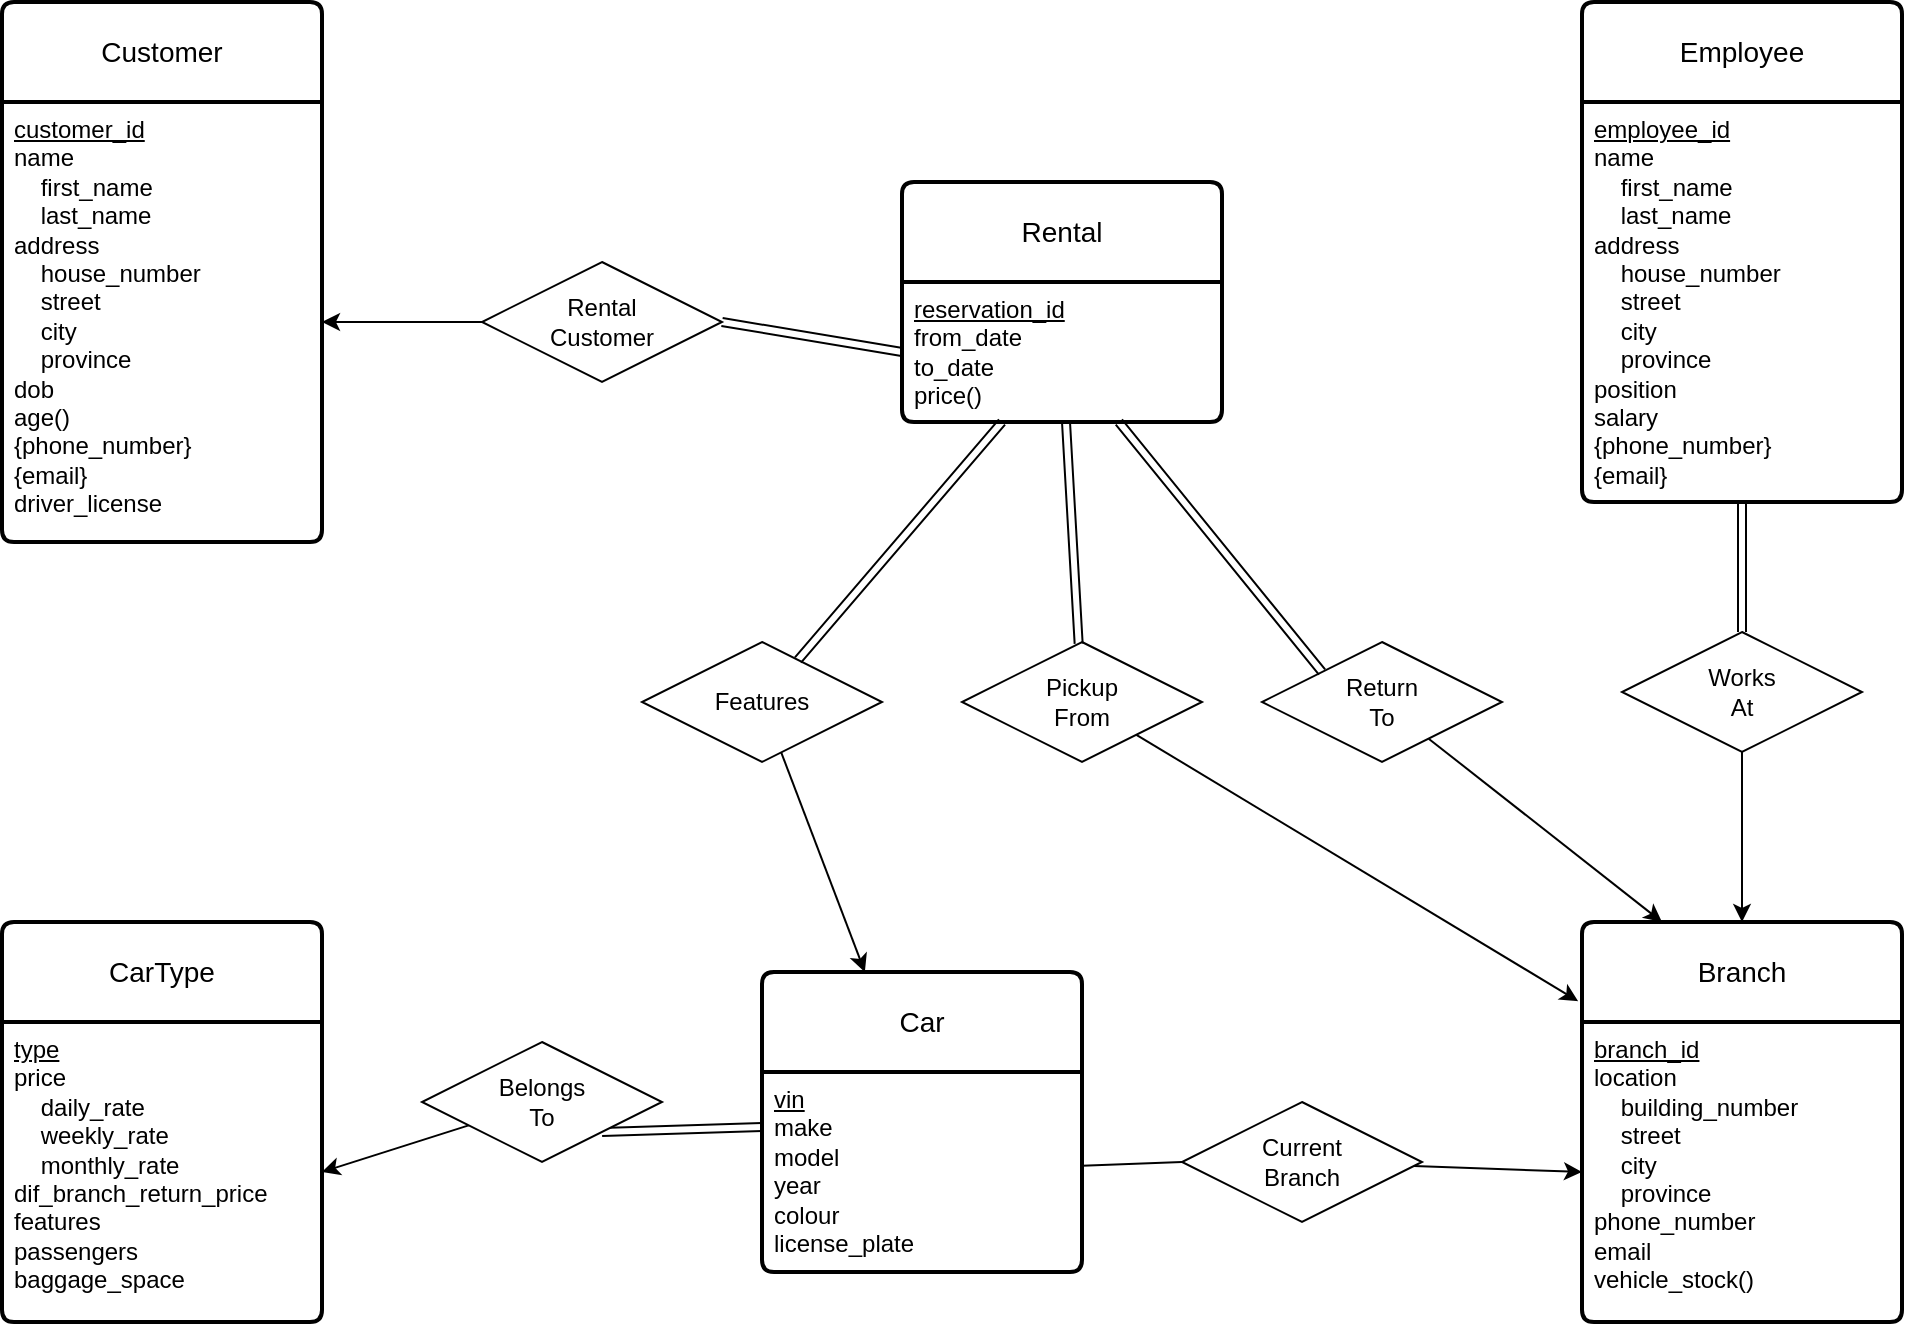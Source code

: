 <mxfile version="21.3.3" type="device">
  <diagram name="Page-1" id="CniBunOmqXta35nQpLbO">
    <mxGraphModel dx="1320" dy="913" grid="1" gridSize="10" guides="1" tooltips="1" connect="1" arrows="1" fold="1" page="1" pageScale="1" pageWidth="1100" pageHeight="850" math="0" shadow="0">
      <root>
        <mxCell id="0" />
        <mxCell id="1" parent="0" />
        <mxCell id="F41ZufajS2eoDQZVd0Zo-3" value="Customer" style="swimlane;childLayout=stackLayout;horizontal=1;startSize=50;horizontalStack=0;rounded=1;fontSize=14;fontStyle=0;strokeWidth=2;resizeParent=0;resizeLast=1;shadow=0;dashed=0;align=center;arcSize=4;whiteSpace=wrap;html=1;" parent="1" vertex="1">
          <mxGeometry x="60" y="80" width="160" height="270" as="geometry" />
        </mxCell>
        <mxCell id="F41ZufajS2eoDQZVd0Zo-4" value="&lt;u&gt;customer_id&lt;/u&gt;&lt;br&gt;name&lt;br&gt;&lt;span style=&quot;white-space: pre;&quot;&gt;&amp;nbsp;   &lt;/span&gt;first_name&lt;br&gt;&lt;span style=&quot;white-space: pre;&quot;&gt;&amp;nbsp;   &lt;/span&gt;last_name&lt;br&gt;address&lt;br&gt;&lt;span style=&quot;white-space: pre;&quot;&gt;    &lt;/span&gt;house_number&lt;br&gt;&lt;span style=&quot;white-space: pre;&quot;&gt;    &lt;/span&gt;street&lt;br&gt;&lt;span style=&quot;white-space: pre;&quot;&gt;    &lt;/span&gt;city&lt;br&gt;&lt;span style=&quot;white-space: pre;&quot;&gt;    &lt;/span&gt;province&lt;br&gt;dob&lt;br&gt;age()&lt;br&gt;{phone_number}&lt;br&gt;{email}&lt;br&gt;driver_license" style="align=left;strokeColor=none;fillColor=none;spacingLeft=4;fontSize=12;verticalAlign=top;resizable=0;rotatable=0;part=1;html=1;" parent="F41ZufajS2eoDQZVd0Zo-3" vertex="1">
          <mxGeometry y="50" width="160" height="220" as="geometry" />
        </mxCell>
        <mxCell id="F41ZufajS2eoDQZVd0Zo-44" style="rounded=0;orthogonalLoop=1;jettySize=auto;html=1;entryX=1;entryY=0.5;entryDx=0;entryDy=0;shape=link;exitX=0;exitY=0.5;exitDx=0;exitDy=0;" parent="1" source="F41ZufajS2eoDQZVd0Zo-6" target="F41ZufajS2eoDQZVd0Zo-7" edge="1">
          <mxGeometry relative="1" as="geometry" />
        </mxCell>
        <mxCell id="F41ZufajS2eoDQZVd0Zo-5" value="Rental" style="swimlane;childLayout=stackLayout;horizontal=1;startSize=50;horizontalStack=0;rounded=1;fontSize=14;fontStyle=0;strokeWidth=2;resizeParent=0;resizeLast=1;shadow=0;dashed=0;align=center;arcSize=4;whiteSpace=wrap;html=1;" parent="1" vertex="1">
          <mxGeometry x="510" y="170" width="160" height="120" as="geometry" />
        </mxCell>
        <mxCell id="F41ZufajS2eoDQZVd0Zo-6" value="&lt;u&gt;reservation_id&lt;/u&gt;&lt;br&gt;from_date&lt;br&gt;to_date&lt;br&gt;price()&lt;br&gt;" style="align=left;strokeColor=none;fillColor=none;spacingLeft=4;fontSize=12;verticalAlign=top;resizable=0;rotatable=0;part=1;html=1;" parent="F41ZufajS2eoDQZVd0Zo-5" vertex="1">
          <mxGeometry y="50" width="160" height="70" as="geometry" />
        </mxCell>
        <mxCell id="iP9NY3LbkKQzoNnSIwt3-3" style="edgeStyle=orthogonalEdgeStyle;rounded=0;orthogonalLoop=1;jettySize=auto;html=1;exitX=0.5;exitY=1;exitDx=0;exitDy=0;" edge="1" parent="F41ZufajS2eoDQZVd0Zo-5" source="F41ZufajS2eoDQZVd0Zo-6" target="F41ZufajS2eoDQZVd0Zo-6">
          <mxGeometry relative="1" as="geometry" />
        </mxCell>
        <mxCell id="F41ZufajS2eoDQZVd0Zo-45" style="rounded=0;orthogonalLoop=1;jettySize=auto;html=1;" parent="1" source="F41ZufajS2eoDQZVd0Zo-7" target="F41ZufajS2eoDQZVd0Zo-4" edge="1">
          <mxGeometry relative="1" as="geometry" />
        </mxCell>
        <mxCell id="F41ZufajS2eoDQZVd0Zo-7" value="Rental&lt;br&gt;Customer" style="shape=rhombus;perimeter=rhombusPerimeter;whiteSpace=wrap;html=1;align=center;" parent="1" vertex="1">
          <mxGeometry x="300" y="210" width="120" height="60" as="geometry" />
        </mxCell>
        <mxCell id="F41ZufajS2eoDQZVd0Zo-20" style="rounded=0;orthogonalLoop=1;jettySize=auto;html=1;entryX=1;entryY=1;entryDx=0;entryDy=0;shape=link;" parent="1" source="F41ZufajS2eoDQZVd0Zo-15" target="F41ZufajS2eoDQZVd0Zo-19" edge="1">
          <mxGeometry relative="1" as="geometry" />
        </mxCell>
        <mxCell id="F41ZufajS2eoDQZVd0Zo-15" value="Car" style="swimlane;childLayout=stackLayout;horizontal=1;startSize=50;horizontalStack=0;rounded=1;fontSize=14;fontStyle=0;strokeWidth=2;resizeParent=0;resizeLast=1;shadow=0;dashed=0;align=center;arcSize=4;whiteSpace=wrap;html=1;" parent="1" vertex="1">
          <mxGeometry x="440" y="565" width="160" height="150" as="geometry" />
        </mxCell>
        <mxCell id="F41ZufajS2eoDQZVd0Zo-16" value="&lt;u&gt;vin&lt;/u&gt;&lt;br&gt;make&lt;br&gt;model&lt;br&gt;year&lt;br&gt;colour&lt;br&gt;license_plate" style="align=left;strokeColor=none;fillColor=none;spacingLeft=4;fontSize=12;verticalAlign=top;resizable=0;rotatable=0;part=1;html=1;" parent="F41ZufajS2eoDQZVd0Zo-15" vertex="1">
          <mxGeometry y="50" width="160" height="100" as="geometry" />
        </mxCell>
        <mxCell id="F41ZufajS2eoDQZVd0Zo-17" value="CarType" style="swimlane;childLayout=stackLayout;horizontal=1;startSize=50;horizontalStack=0;rounded=1;fontSize=14;fontStyle=0;strokeWidth=2;resizeParent=0;resizeLast=1;shadow=0;dashed=0;align=center;arcSize=4;whiteSpace=wrap;html=1;" parent="1" vertex="1">
          <mxGeometry x="60" y="540" width="160" height="200" as="geometry" />
        </mxCell>
        <mxCell id="F41ZufajS2eoDQZVd0Zo-18" value="&lt;u&gt;type&lt;/u&gt;&lt;br&gt;price&lt;br&gt;&lt;span style=&quot;white-space: pre;&quot;&gt;    &lt;/span&gt;daily_rate&lt;br&gt;&lt;span style=&quot;white-space: pre;&quot;&gt;    &lt;/span&gt;weekly_rate&lt;br&gt;&lt;span style=&quot;white-space: pre;&quot;&gt;    &lt;/span&gt;monthly_rate&lt;br&gt;dif_branch_return_price&lt;br&gt;features&lt;br&gt;passengers&lt;br&gt;baggage_space" style="align=left;strokeColor=none;fillColor=none;spacingLeft=4;fontSize=12;verticalAlign=top;resizable=0;rotatable=0;part=1;html=1;" parent="F41ZufajS2eoDQZVd0Zo-17" vertex="1">
          <mxGeometry y="50" width="160" height="150" as="geometry" />
        </mxCell>
        <mxCell id="F41ZufajS2eoDQZVd0Zo-21" style="rounded=0;orthogonalLoop=1;jettySize=auto;html=1;entryX=1;entryY=0.5;entryDx=0;entryDy=0;" parent="1" source="F41ZufajS2eoDQZVd0Zo-19" target="F41ZufajS2eoDQZVd0Zo-18" edge="1">
          <mxGeometry relative="1" as="geometry" />
        </mxCell>
        <mxCell id="F41ZufajS2eoDQZVd0Zo-19" value="Belongs&lt;br&gt;To" style="shape=rhombus;perimeter=rhombusPerimeter;whiteSpace=wrap;html=1;align=center;" parent="1" vertex="1">
          <mxGeometry x="270" y="600" width="120" height="60" as="geometry" />
        </mxCell>
        <mxCell id="F41ZufajS2eoDQZVd0Zo-24" style="rounded=0;orthogonalLoop=1;jettySize=auto;html=1;" parent="1" source="F41ZufajS2eoDQZVd0Zo-22" target="F41ZufajS2eoDQZVd0Zo-15" edge="1">
          <mxGeometry relative="1" as="geometry" />
        </mxCell>
        <mxCell id="F41ZufajS2eoDQZVd0Zo-22" value="Features" style="shape=rhombus;perimeter=rhombusPerimeter;whiteSpace=wrap;html=1;align=center;" parent="1" vertex="1">
          <mxGeometry x="380" y="400" width="120" height="60" as="geometry" />
        </mxCell>
        <mxCell id="F41ZufajS2eoDQZVd0Zo-23" style="rounded=0;orthogonalLoop=1;jettySize=auto;html=1;shape=link;" parent="1" source="F41ZufajS2eoDQZVd0Zo-6" target="F41ZufajS2eoDQZVd0Zo-22" edge="1">
          <mxGeometry relative="1" as="geometry" />
        </mxCell>
        <mxCell id="F41ZufajS2eoDQZVd0Zo-25" value="Branch" style="swimlane;childLayout=stackLayout;horizontal=1;startSize=50;horizontalStack=0;rounded=1;fontSize=14;fontStyle=0;strokeWidth=2;resizeParent=0;resizeLast=1;shadow=0;dashed=0;align=center;arcSize=4;whiteSpace=wrap;html=1;" parent="1" vertex="1">
          <mxGeometry x="850" y="540" width="160" height="200" as="geometry" />
        </mxCell>
        <mxCell id="F41ZufajS2eoDQZVd0Zo-26" value="&lt;u&gt;branch_id&lt;/u&gt;&lt;br&gt;location&lt;br&gt;&lt;span style=&quot;white-space: pre;&quot;&gt;    &lt;/span&gt;building_number&lt;br&gt;&lt;span style=&quot;white-space: pre;&quot;&gt;    &lt;/span&gt;street&lt;br&gt;&lt;span style=&quot;white-space: pre;&quot;&gt;    &lt;/span&gt;city&lt;br&gt;&lt;span style=&quot;white-space: pre;&quot;&gt;    &lt;/span&gt;province&lt;br&gt;phone_number&lt;br&gt;email&lt;br&gt;vehicle_stock()" style="align=left;strokeColor=none;fillColor=none;spacingLeft=4;fontSize=12;verticalAlign=top;resizable=0;rotatable=0;part=1;html=1;" parent="F41ZufajS2eoDQZVd0Zo-25" vertex="1">
          <mxGeometry y="50" width="160" height="150" as="geometry" />
        </mxCell>
        <mxCell id="F41ZufajS2eoDQZVd0Zo-43" style="rounded=0;orthogonalLoop=1;jettySize=auto;html=1;entryX=0;entryY=0.5;entryDx=0;entryDy=0;" parent="1" source="F41ZufajS2eoDQZVd0Zo-29" target="F41ZufajS2eoDQZVd0Zo-26" edge="1">
          <mxGeometry relative="1" as="geometry">
            <mxPoint x="650" y="510" as="targetPoint" />
          </mxGeometry>
        </mxCell>
        <mxCell id="F41ZufajS2eoDQZVd0Zo-29" value="Current&lt;br&gt;Branch" style="shape=rhombus;perimeter=rhombusPerimeter;whiteSpace=wrap;html=1;align=center;" parent="1" vertex="1">
          <mxGeometry x="650" y="630" width="120" height="60" as="geometry" />
        </mxCell>
        <mxCell id="F41ZufajS2eoDQZVd0Zo-32" style="rounded=0;orthogonalLoop=1;jettySize=auto;html=1;entryX=-0.012;entryY=0.198;entryDx=0;entryDy=0;entryPerimeter=0;" parent="1" source="F41ZufajS2eoDQZVd0Zo-30" target="F41ZufajS2eoDQZVd0Zo-25" edge="1">
          <mxGeometry relative="1" as="geometry" />
        </mxCell>
        <mxCell id="F41ZufajS2eoDQZVd0Zo-30" value="Pickup&lt;br&gt;From" style="shape=rhombus;perimeter=rhombusPerimeter;whiteSpace=wrap;html=1;align=center;" parent="1" vertex="1">
          <mxGeometry x="540" y="400" width="120" height="60" as="geometry" />
        </mxCell>
        <mxCell id="F41ZufajS2eoDQZVd0Zo-35" style="rounded=0;orthogonalLoop=1;jettySize=auto;html=1;entryX=0.25;entryY=0;entryDx=0;entryDy=0;" parent="1" source="F41ZufajS2eoDQZVd0Zo-31" target="F41ZufajS2eoDQZVd0Zo-25" edge="1">
          <mxGeometry relative="1" as="geometry" />
        </mxCell>
        <mxCell id="F41ZufajS2eoDQZVd0Zo-31" value="Return&lt;br&gt;To" style="shape=rhombus;perimeter=rhombusPerimeter;whiteSpace=wrap;html=1;align=center;" parent="1" vertex="1">
          <mxGeometry x="690" y="400" width="120" height="60" as="geometry" />
        </mxCell>
        <mxCell id="F41ZufajS2eoDQZVd0Zo-33" style="rounded=0;orthogonalLoop=1;jettySize=auto;html=1;shape=link;" parent="1" source="F41ZufajS2eoDQZVd0Zo-6" target="F41ZufajS2eoDQZVd0Zo-30" edge="1">
          <mxGeometry relative="1" as="geometry" />
        </mxCell>
        <mxCell id="F41ZufajS2eoDQZVd0Zo-34" style="rounded=0;orthogonalLoop=1;jettySize=auto;html=1;entryX=0;entryY=0;entryDx=0;entryDy=0;shape=link;" parent="1" source="F41ZufajS2eoDQZVd0Zo-6" target="F41ZufajS2eoDQZVd0Zo-31" edge="1">
          <mxGeometry relative="1" as="geometry" />
        </mxCell>
        <mxCell id="F41ZufajS2eoDQZVd0Zo-36" value="Employee" style="swimlane;childLayout=stackLayout;horizontal=1;startSize=50;horizontalStack=0;rounded=1;fontSize=14;fontStyle=0;strokeWidth=2;resizeParent=0;resizeLast=1;shadow=0;dashed=0;align=center;arcSize=4;whiteSpace=wrap;html=1;" parent="1" vertex="1">
          <mxGeometry x="850" y="80" width="160" height="250" as="geometry" />
        </mxCell>
        <mxCell id="F41ZufajS2eoDQZVd0Zo-37" value="&lt;u&gt;employee_id&lt;/u&gt;&lt;br&gt;name&lt;br&gt;&lt;span style=&quot;&quot;&gt;&lt;/span&gt;&amp;nbsp; &amp;nbsp; first_name&lt;br&gt;&lt;span style=&quot;&quot;&gt;&lt;/span&gt;&amp;nbsp; &amp;nbsp; last_name&lt;br&gt;address&lt;br&gt;&lt;span style=&quot;&quot;&gt;&lt;/span&gt;&amp;nbsp; &amp;nbsp; house_number&lt;br&gt;&lt;span style=&quot;&quot;&gt;&lt;/span&gt;&amp;nbsp; &amp;nbsp; street&lt;br&gt;&lt;span style=&quot;&quot;&gt;&lt;/span&gt;&amp;nbsp; &amp;nbsp; city&lt;br&gt;&lt;span style=&quot;&quot;&gt;&lt;/span&gt;&amp;nbsp; &amp;nbsp; province&lt;br&gt;position&lt;br&gt;salary&lt;br&gt;{phone_number}&lt;br&gt;{email}" style="align=left;strokeColor=none;fillColor=none;spacingLeft=4;fontSize=12;verticalAlign=top;resizable=0;rotatable=0;part=1;html=1;" parent="F41ZufajS2eoDQZVd0Zo-36" vertex="1">
          <mxGeometry y="50" width="160" height="200" as="geometry" />
        </mxCell>
        <mxCell id="F41ZufajS2eoDQZVd0Zo-41" style="rounded=0;orthogonalLoop=1;jettySize=auto;html=1;entryX=0.5;entryY=0;entryDx=0;entryDy=0;" parent="1" source="F41ZufajS2eoDQZVd0Zo-39" target="F41ZufajS2eoDQZVd0Zo-25" edge="1">
          <mxGeometry relative="1" as="geometry" />
        </mxCell>
        <mxCell id="F41ZufajS2eoDQZVd0Zo-39" value="Works&lt;br&gt;At" style="shape=rhombus;perimeter=rhombusPerimeter;whiteSpace=wrap;html=1;align=center;" parent="1" vertex="1">
          <mxGeometry x="870" y="395" width="120" height="60" as="geometry" />
        </mxCell>
        <mxCell id="F41ZufajS2eoDQZVd0Zo-40" style="edgeStyle=orthogonalEdgeStyle;rounded=0;orthogonalLoop=1;jettySize=auto;html=1;entryX=0.5;entryY=0;entryDx=0;entryDy=0;shape=link;" parent="1" source="F41ZufajS2eoDQZVd0Zo-37" target="F41ZufajS2eoDQZVd0Zo-39" edge="1">
          <mxGeometry relative="1" as="geometry" />
        </mxCell>
        <mxCell id="F41ZufajS2eoDQZVd0Zo-42" style="rounded=0;orthogonalLoop=1;jettySize=auto;html=1;entryX=0;entryY=0.5;entryDx=0;entryDy=0;endArrow=none;endFill=0;" parent="1" source="F41ZufajS2eoDQZVd0Zo-16" target="F41ZufajS2eoDQZVd0Zo-29" edge="1">
          <mxGeometry relative="1" as="geometry" />
        </mxCell>
      </root>
    </mxGraphModel>
  </diagram>
</mxfile>
